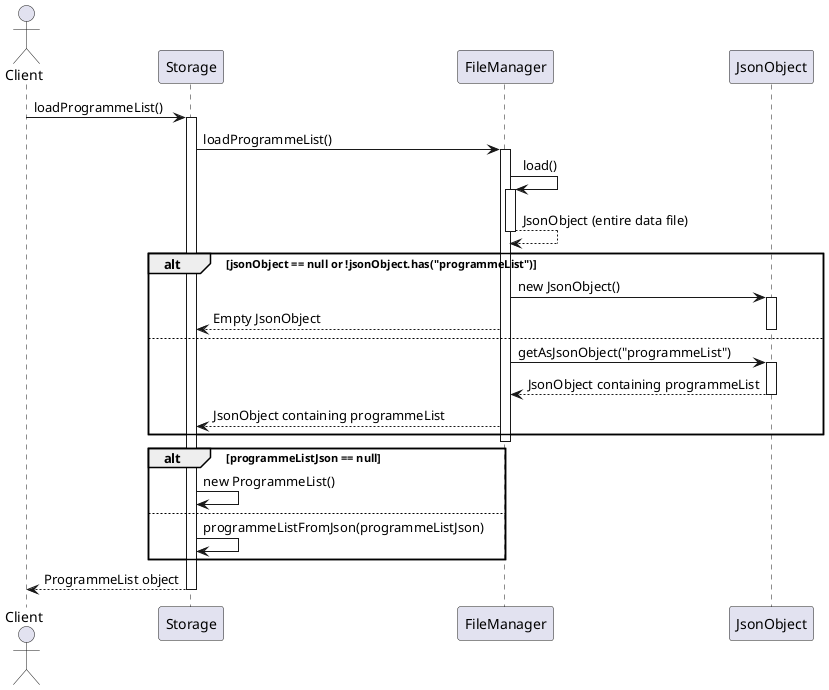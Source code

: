 @startuml

actor Client

Client -> Storage : loadProgrammeList()
activate Storage

Storage -> FileManager : loadProgrammeList()
activate FileManager

FileManager -> FileManager : load()
activate FileManager
FileManager --> FileManager : JsonObject (entire data file)
deactivate FileManager

alt jsonObject == null or !jsonObject.has("programmeList")
    FileManager -> JsonObject : new JsonObject()
    activate JsonObject
    FileManager --> Storage : Empty JsonObject
    deactivate JsonObject
else
    FileManager -> JsonObject : getAsJsonObject("programmeList")
    activate JsonObject
    JsonObject --> FileManager : JsonObject containing programmeList
    deactivate JsonObject
    FileManager --> Storage : JsonObject containing programmeList
end
deactivate FileManager

alt programmeListJson == null
    Storage -> Storage : new ProgrammeList()
else
    Storage -> Storage : programmeListFromJson(programmeListJson)
end

Storage --> Client : ProgrammeList object
deactivate Storage

@enduml

